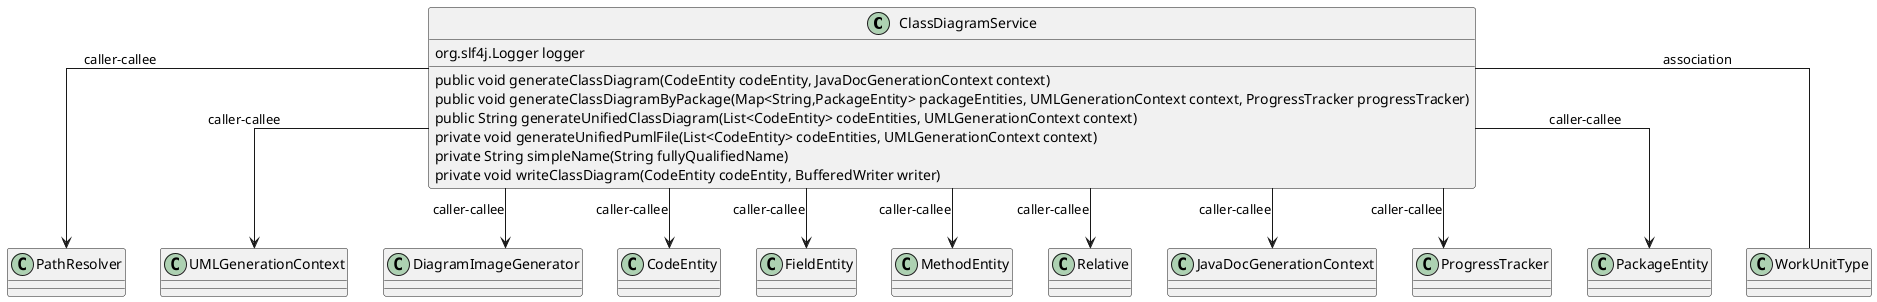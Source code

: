 @startuml
skinparam linetype Ortho
class ClassDiagramService {
    org.slf4j.Logger logger
    public void generateClassDiagram(CodeEntity codeEntity, JavaDocGenerationContext context)
    public void generateClassDiagramByPackage(Map<String,PackageEntity> packageEntities, UMLGenerationContext context, ProgressTracker progressTracker)
    public String generateUnifiedClassDiagram(List<CodeEntity> codeEntities, UMLGenerationContext context)
    private void generateUnifiedPumlFile(List<CodeEntity> codeEntities, UMLGenerationContext context)
    private String simpleName(String fullyQualifiedName)
    private void writeClassDiagram(CodeEntity codeEntity, BufferedWriter writer)
}
ClassDiagramService --> PathResolver : caller-callee
ClassDiagramService --> UMLGenerationContext : caller-callee
ClassDiagramService --> DiagramImageGenerator : caller-callee
ClassDiagramService --> CodeEntity : caller-callee
ClassDiagramService --> FieldEntity : caller-callee
ClassDiagramService --> MethodEntity : caller-callee
ClassDiagramService --> Relative : caller-callee
ClassDiagramService --> JavaDocGenerationContext : caller-callee
ClassDiagramService --> ProgressTracker : caller-callee
ClassDiagramService --> PackageEntity : caller-callee
ClassDiagramService -- WorkUnitType : association
@enduml
